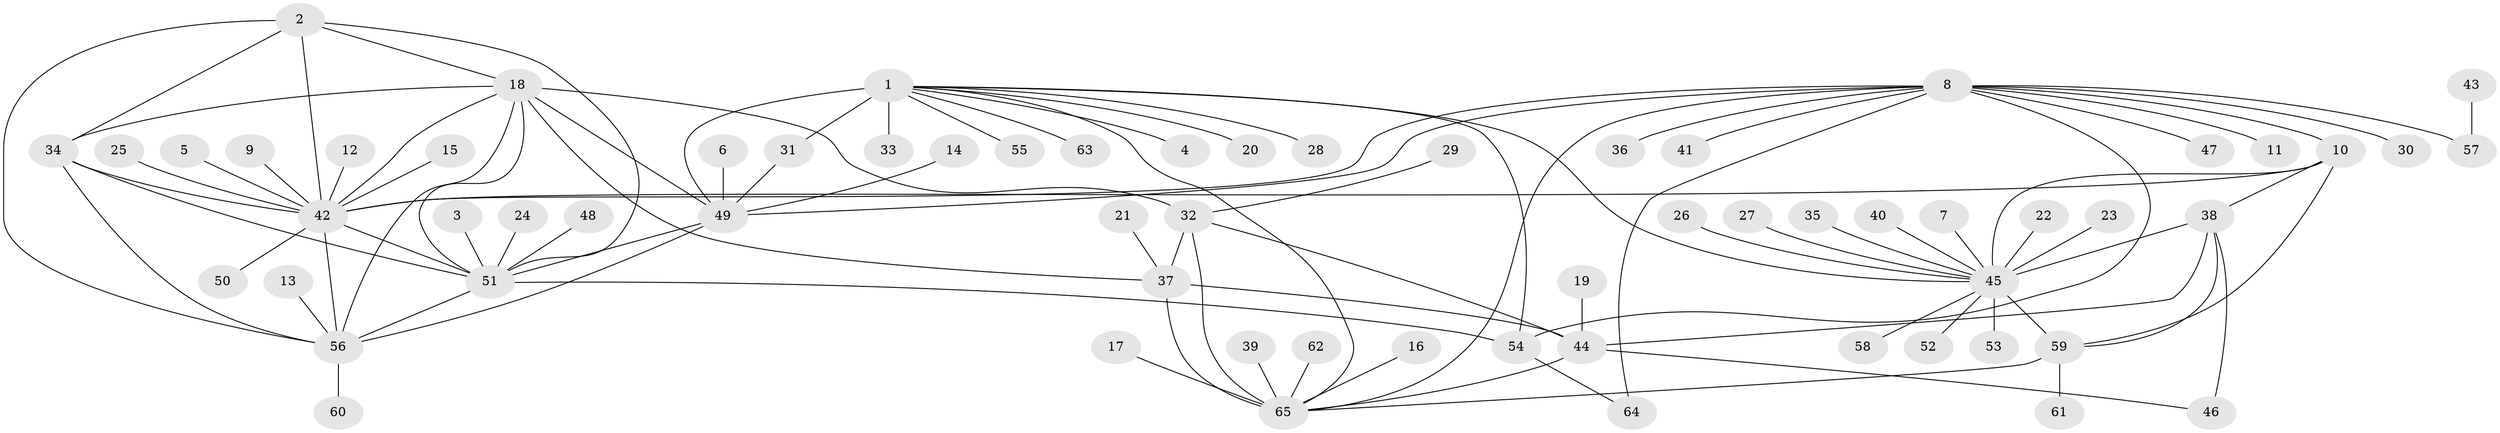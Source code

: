 // original degree distribution, {12: 0.007751937984496124, 7: 0.03875968992248062, 5: 0.031007751937984496, 9: 0.031007751937984496, 6: 0.046511627906976744, 14: 0.015503875968992248, 11: 0.023255813953488372, 10: 0.023255813953488372, 8: 0.015503875968992248, 15: 0.007751937984496124, 3: 0.031007751937984496, 2: 0.09302325581395349, 1: 0.627906976744186, 4: 0.007751937984496124}
// Generated by graph-tools (version 1.1) at 2025/50/03/09/25 03:50:42]
// undirected, 65 vertices, 95 edges
graph export_dot {
graph [start="1"]
  node [color=gray90,style=filled];
  1;
  2;
  3;
  4;
  5;
  6;
  7;
  8;
  9;
  10;
  11;
  12;
  13;
  14;
  15;
  16;
  17;
  18;
  19;
  20;
  21;
  22;
  23;
  24;
  25;
  26;
  27;
  28;
  29;
  30;
  31;
  32;
  33;
  34;
  35;
  36;
  37;
  38;
  39;
  40;
  41;
  42;
  43;
  44;
  45;
  46;
  47;
  48;
  49;
  50;
  51;
  52;
  53;
  54;
  55;
  56;
  57;
  58;
  59;
  60;
  61;
  62;
  63;
  64;
  65;
  1 -- 4 [weight=1.0];
  1 -- 20 [weight=1.0];
  1 -- 28 [weight=1.0];
  1 -- 31 [weight=4.0];
  1 -- 33 [weight=1.0];
  1 -- 45 [weight=1.0];
  1 -- 49 [weight=4.0];
  1 -- 54 [weight=1.0];
  1 -- 55 [weight=1.0];
  1 -- 63 [weight=1.0];
  1 -- 65 [weight=1.0];
  2 -- 18 [weight=1.0];
  2 -- 34 [weight=1.0];
  2 -- 42 [weight=1.0];
  2 -- 51 [weight=1.0];
  2 -- 56 [weight=1.0];
  3 -- 51 [weight=1.0];
  5 -- 42 [weight=1.0];
  6 -- 49 [weight=1.0];
  7 -- 45 [weight=1.0];
  8 -- 10 [weight=1.0];
  8 -- 11 [weight=1.0];
  8 -- 30 [weight=1.0];
  8 -- 36 [weight=1.0];
  8 -- 41 [weight=1.0];
  8 -- 42 [weight=1.0];
  8 -- 47 [weight=1.0];
  8 -- 49 [weight=1.0];
  8 -- 54 [weight=4.0];
  8 -- 57 [weight=1.0];
  8 -- 64 [weight=4.0];
  8 -- 65 [weight=1.0];
  9 -- 42 [weight=1.0];
  10 -- 38 [weight=1.0];
  10 -- 42 [weight=1.0];
  10 -- 45 [weight=3.0];
  10 -- 59 [weight=1.0];
  12 -- 42 [weight=1.0];
  13 -- 56 [weight=1.0];
  14 -- 49 [weight=1.0];
  15 -- 42 [weight=1.0];
  16 -- 65 [weight=1.0];
  17 -- 65 [weight=1.0];
  18 -- 32 [weight=1.0];
  18 -- 34 [weight=1.0];
  18 -- 37 [weight=1.0];
  18 -- 42 [weight=1.0];
  18 -- 49 [weight=1.0];
  18 -- 51 [weight=1.0];
  18 -- 56 [weight=1.0];
  19 -- 44 [weight=1.0];
  21 -- 37 [weight=1.0];
  22 -- 45 [weight=1.0];
  23 -- 45 [weight=1.0];
  24 -- 51 [weight=1.0];
  25 -- 42 [weight=1.0];
  26 -- 45 [weight=1.0];
  27 -- 45 [weight=1.0];
  29 -- 32 [weight=1.0];
  31 -- 49 [weight=1.0];
  32 -- 37 [weight=3.0];
  32 -- 44 [weight=1.0];
  32 -- 65 [weight=1.0];
  34 -- 42 [weight=1.0];
  34 -- 51 [weight=1.0];
  34 -- 56 [weight=1.0];
  35 -- 45 [weight=1.0];
  37 -- 44 [weight=3.0];
  37 -- 65 [weight=3.0];
  38 -- 44 [weight=1.0];
  38 -- 45 [weight=3.0];
  38 -- 46 [weight=1.0];
  38 -- 59 [weight=1.0];
  39 -- 65 [weight=1.0];
  40 -- 45 [weight=1.0];
  42 -- 50 [weight=1.0];
  42 -- 51 [weight=1.0];
  42 -- 56 [weight=1.0];
  43 -- 57 [weight=1.0];
  44 -- 46 [weight=1.0];
  44 -- 65 [weight=1.0];
  45 -- 52 [weight=1.0];
  45 -- 53 [weight=1.0];
  45 -- 58 [weight=1.0];
  45 -- 59 [weight=3.0];
  48 -- 51 [weight=1.0];
  49 -- 51 [weight=1.0];
  49 -- 56 [weight=1.0];
  51 -- 54 [weight=1.0];
  51 -- 56 [weight=1.0];
  54 -- 64 [weight=1.0];
  56 -- 60 [weight=1.0];
  59 -- 61 [weight=1.0];
  59 -- 65 [weight=1.0];
  62 -- 65 [weight=1.0];
}

